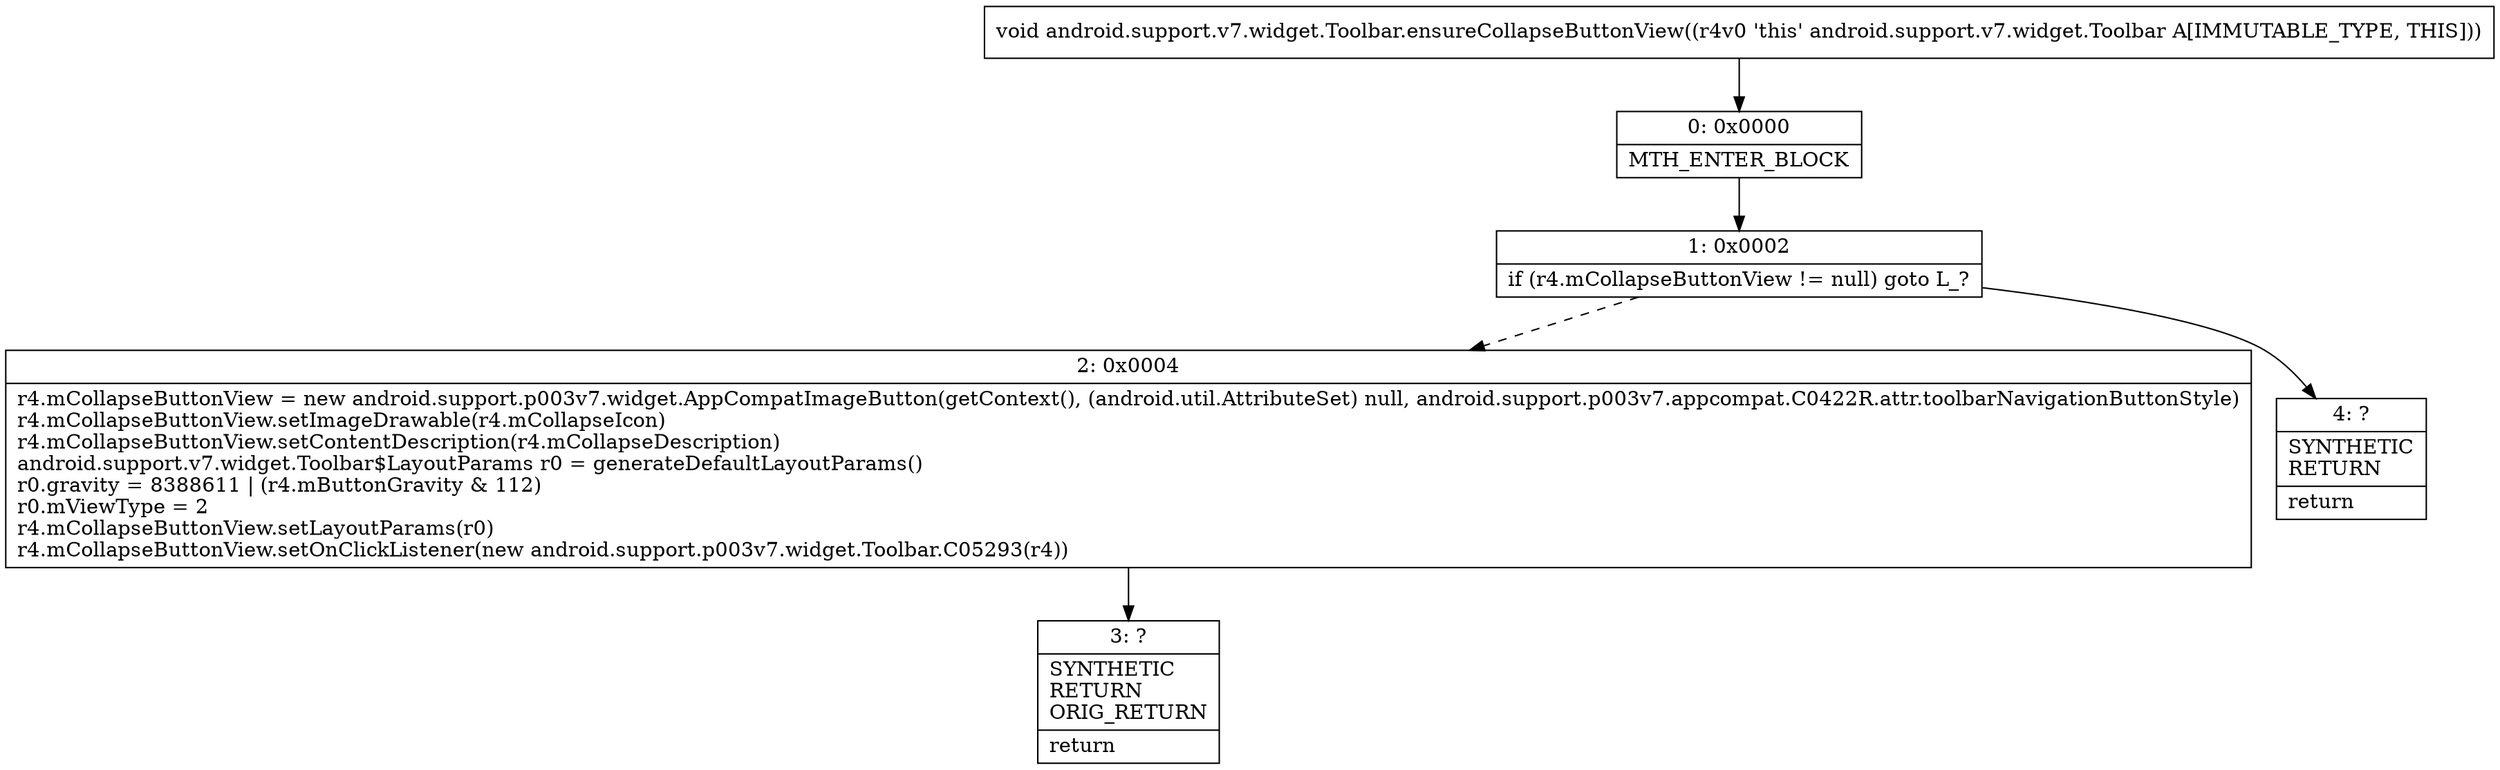 digraph "CFG forandroid.support.v7.widget.Toolbar.ensureCollapseButtonView()V" {
Node_0 [shape=record,label="{0\:\ 0x0000|MTH_ENTER_BLOCK\l}"];
Node_1 [shape=record,label="{1\:\ 0x0002|if (r4.mCollapseButtonView != null) goto L_?\l}"];
Node_2 [shape=record,label="{2\:\ 0x0004|r4.mCollapseButtonView = new android.support.p003v7.widget.AppCompatImageButton(getContext(), (android.util.AttributeSet) null, android.support.p003v7.appcompat.C0422R.attr.toolbarNavigationButtonStyle)\lr4.mCollapseButtonView.setImageDrawable(r4.mCollapseIcon)\lr4.mCollapseButtonView.setContentDescription(r4.mCollapseDescription)\landroid.support.v7.widget.Toolbar$LayoutParams r0 = generateDefaultLayoutParams()\lr0.gravity = 8388611 \| (r4.mButtonGravity & 112)\lr0.mViewType = 2\lr4.mCollapseButtonView.setLayoutParams(r0)\lr4.mCollapseButtonView.setOnClickListener(new android.support.p003v7.widget.Toolbar.C05293(r4))\l}"];
Node_3 [shape=record,label="{3\:\ ?|SYNTHETIC\lRETURN\lORIG_RETURN\l|return\l}"];
Node_4 [shape=record,label="{4\:\ ?|SYNTHETIC\lRETURN\l|return\l}"];
MethodNode[shape=record,label="{void android.support.v7.widget.Toolbar.ensureCollapseButtonView((r4v0 'this' android.support.v7.widget.Toolbar A[IMMUTABLE_TYPE, THIS])) }"];
MethodNode -> Node_0;
Node_0 -> Node_1;
Node_1 -> Node_2[style=dashed];
Node_1 -> Node_4;
Node_2 -> Node_3;
}

